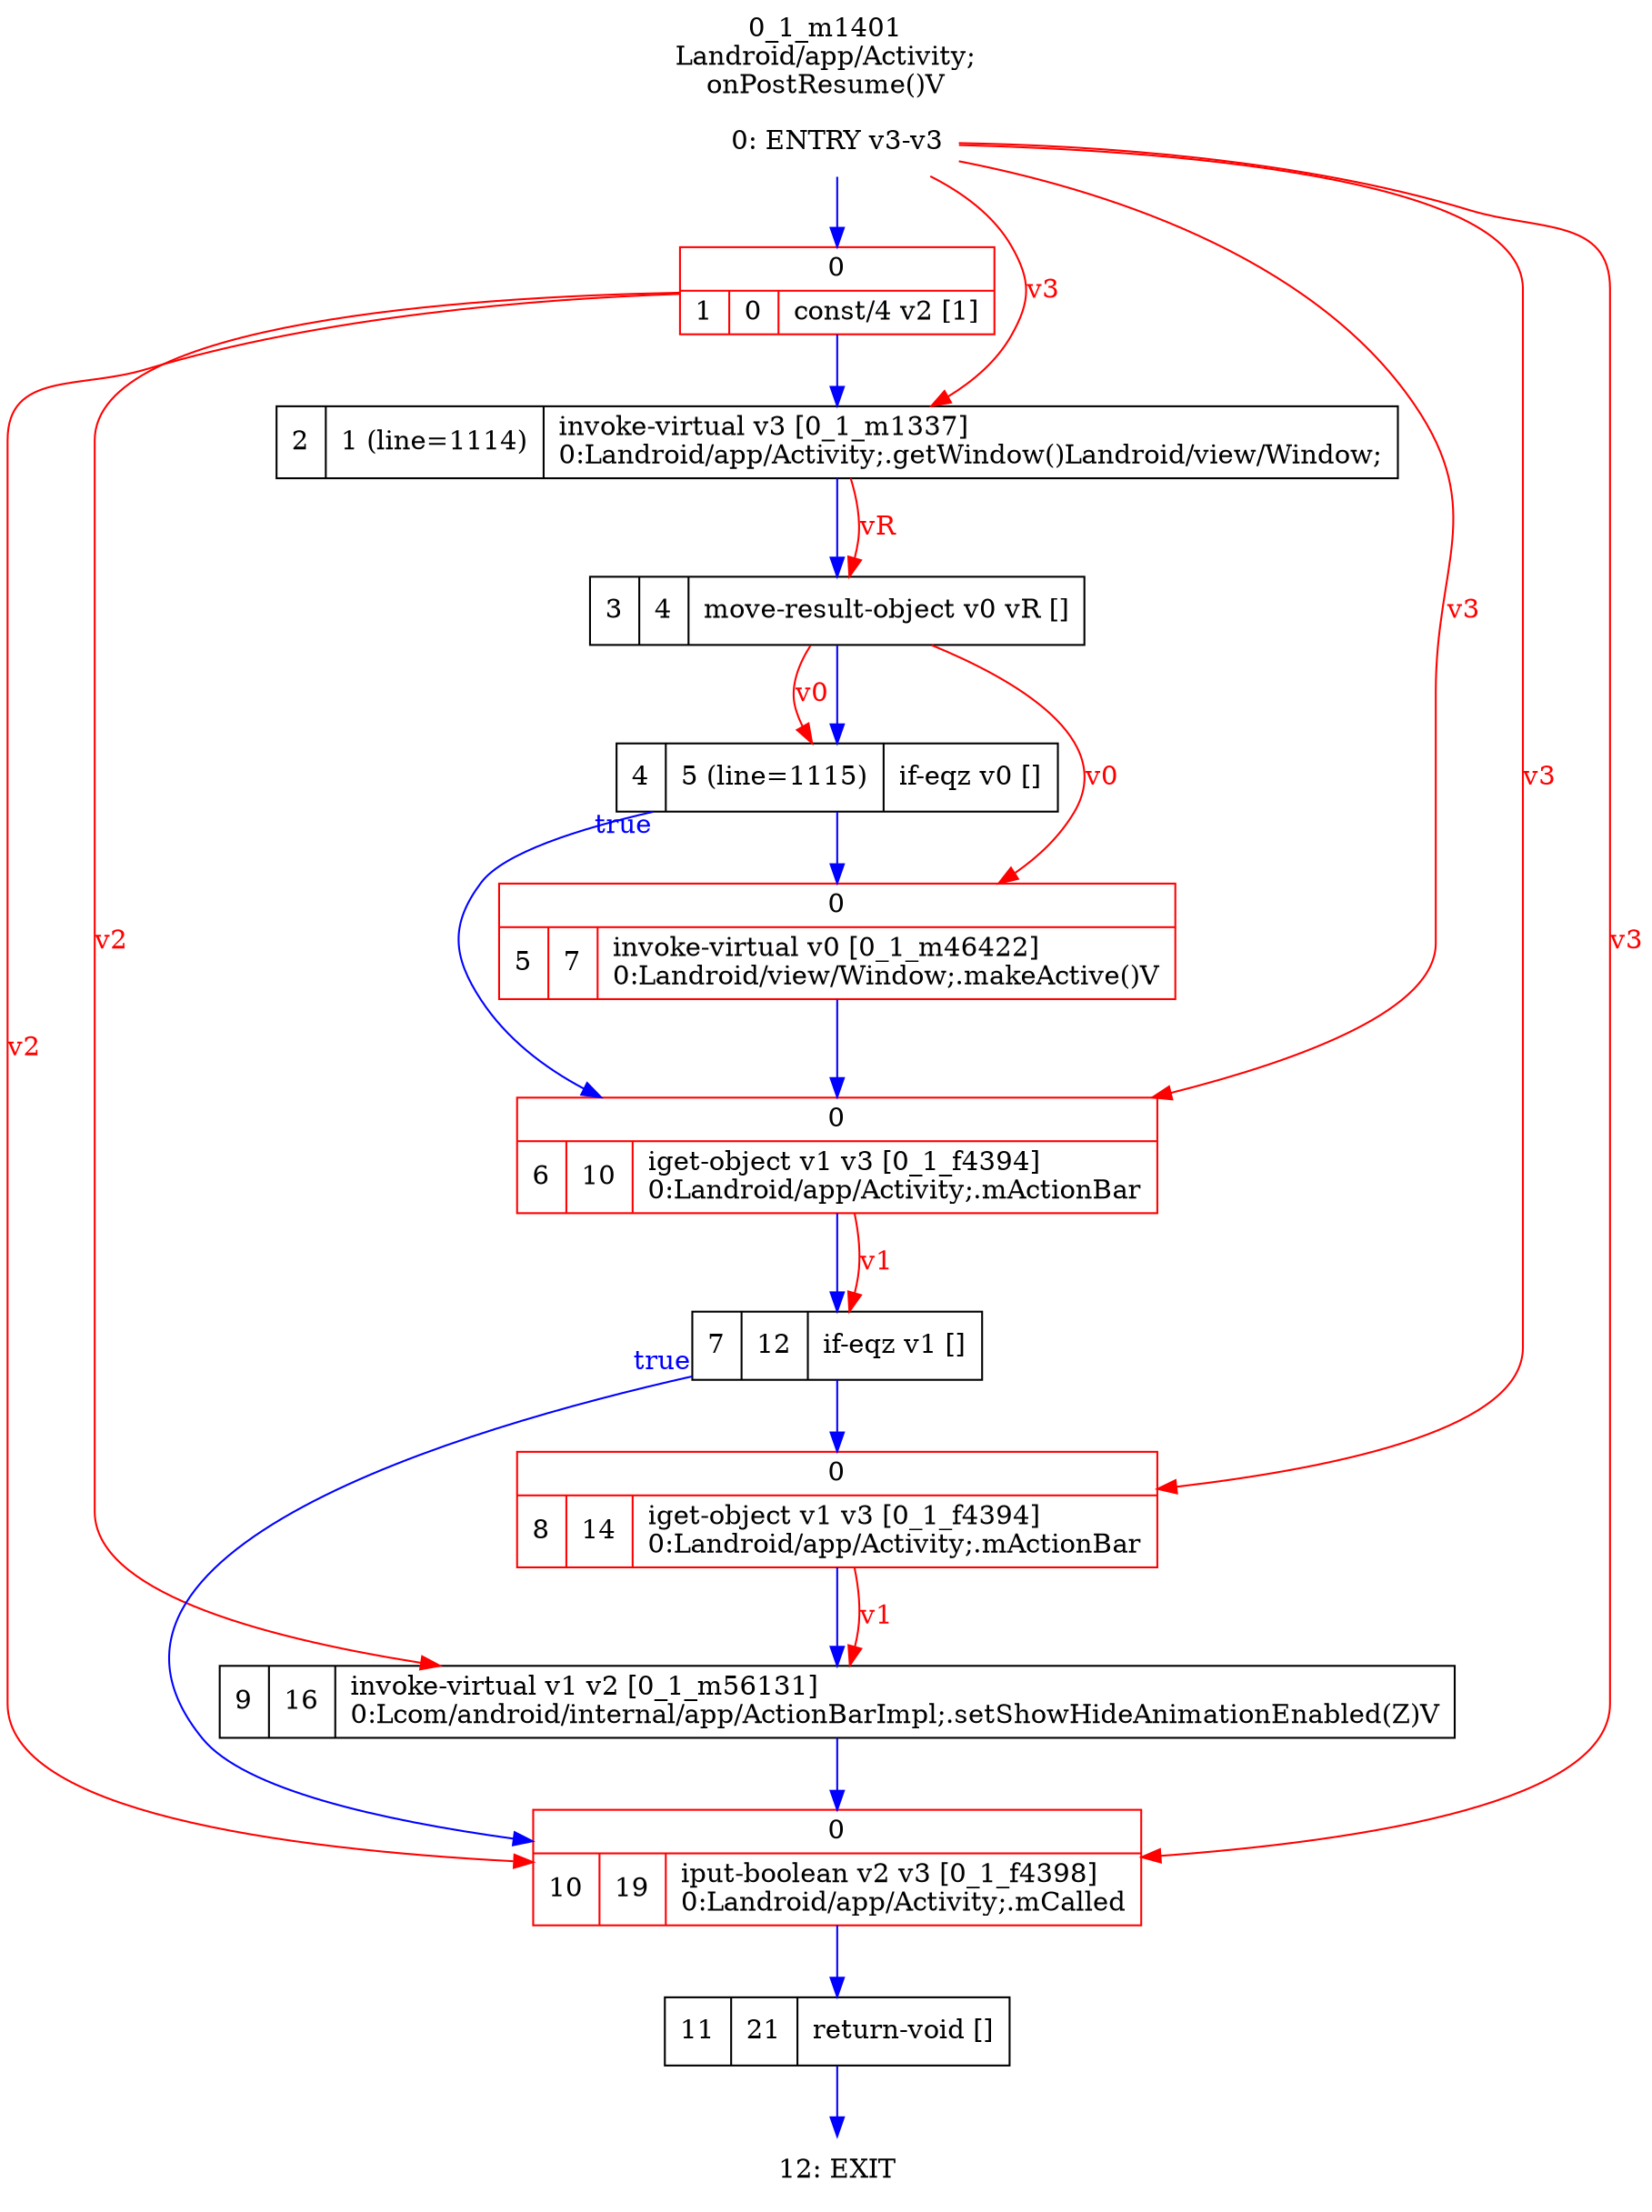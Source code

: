 digraph G {
rankdir=UD;
labelloc=t;
label="0_1_m1401\nLandroid/app/Activity;
onPostResume()V";
0[label="0: ENTRY v3-v3",shape=plaintext];
1[label="{0|{1|0|const/4 v2 [1]\l}}",shape=record, color=red];
2[label="2|1 (line=1114)|invoke-virtual v3 [0_1_m1337]\l0:Landroid/app/Activity;.getWindow()Landroid/view/Window;\l",shape=record,URL="0_1_m1337.dot"];
3[label="3|4|move-result-object v0 vR []\l",shape=record];
4[label="4|5 (line=1115)|if-eqz v0 []\l",shape=record];
5[label="{0|{5|7|invoke-virtual v0 [0_1_m46422]\l0:Landroid/view/Window;.makeActive()V\l}}",shape=record,URL="0_1_m46422.dot", color=red];
6[label="{0|{6|10|iget-object v1 v3 [0_1_f4394]\l0:Landroid/app/Activity;.mActionBar\l}}",shape=record, color=red];
7[label="7|12|if-eqz v1 []\l",shape=record];
8[label="{0|{8|14|iget-object v1 v3 [0_1_f4394]\l0:Landroid/app/Activity;.mActionBar\l}}",shape=record, color=red];
9[label="9|16|invoke-virtual v1 v2 [0_1_m56131]\l0:Lcom/android/internal/app/ActionBarImpl;.setShowHideAnimationEnabled(Z)V\l",shape=record,URL="0_1_m56131.dot"];
10[label="{0|{10|19|iput-boolean v2 v3 [0_1_f4398]\l0:Landroid/app/Activity;.mCalled\l}}",shape=record, color=red];
11[label="11|21|return-void []\l",shape=record];
12[label="12: EXIT",shape=plaintext];
0->1 [color=blue, fontcolor=blue,weight=100, taillabel=""];
1->2 [color=blue, fontcolor=blue,weight=100, taillabel=""];
2->3 [color=blue, fontcolor=blue,weight=100, taillabel=""];
3->4 [color=blue, fontcolor=blue,weight=100, taillabel=""];
4->6 [color=blue, fontcolor=blue,weight=10, taillabel="true"];
4->5 [color=blue, fontcolor=blue,weight=100, taillabel=""];
5->6 [color=blue, fontcolor=blue,weight=100, taillabel=""];
6->7 [color=blue, fontcolor=blue,weight=100, taillabel=""];
7->10 [color=blue, fontcolor=blue,weight=10, taillabel="true"];
7->8 [color=blue, fontcolor=blue,weight=100, taillabel=""];
8->9 [color=blue, fontcolor=blue,weight=100, taillabel=""];
9->10 [color=blue, fontcolor=blue,weight=100, taillabel=""];
10->11 [color=blue, fontcolor=blue,weight=100, taillabel=""];
11->12 [color=blue, fontcolor=blue,weight=100, taillabel=""];
0->2 [color=red, fontcolor=red, label="v3"];
2->3 [color=red, fontcolor=red, label="vR"];
3->4 [color=red, fontcolor=red, label="v0"];
3->5 [color=red, fontcolor=red, label="v0"];
0->6 [color=red, fontcolor=red, label="v3"];
6->7 [color=red, fontcolor=red, label="v1"];
0->8 [color=red, fontcolor=red, label="v3"];
1->9 [color=red, fontcolor=red, label="v2"];
8->9 [color=red, fontcolor=red, label="v1"];
0->10 [color=red, fontcolor=red, label="v3"];
1->10 [color=red, fontcolor=red, label="v2"];
}
